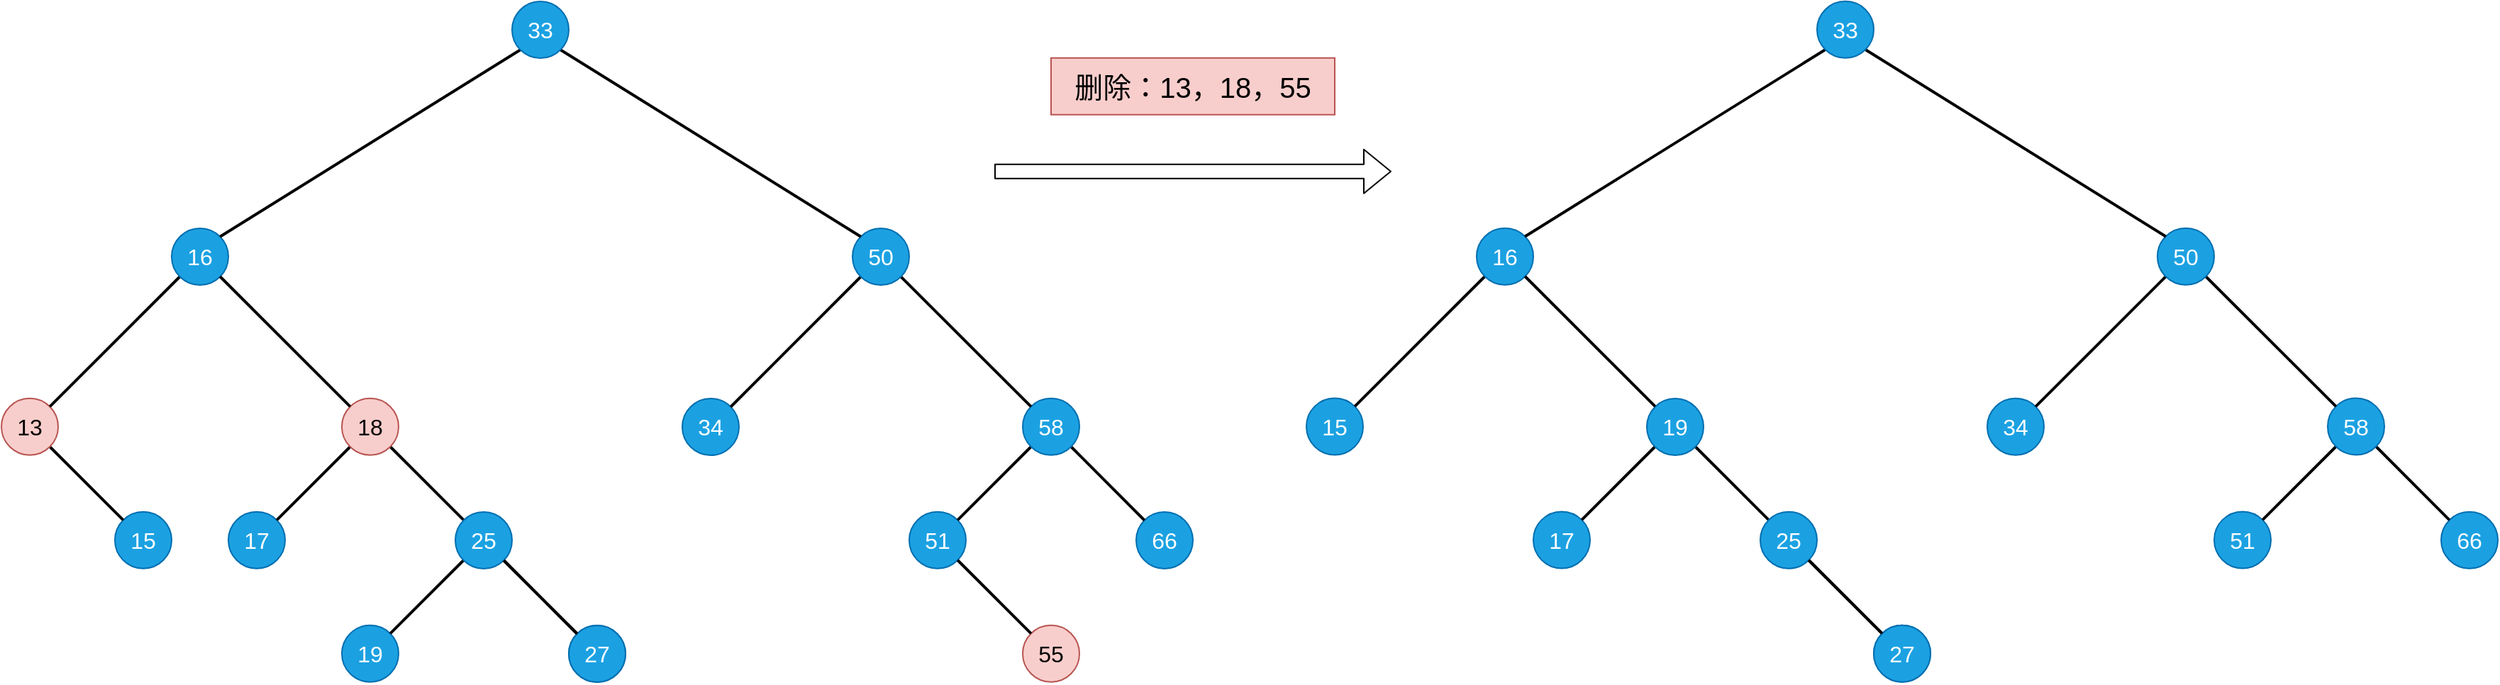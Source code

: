 <mxfile version="13.9.9" type="device"><diagram id="qobhLQH16APk-7GqI5nU" name="第 1 页"><mxGraphModel dx="2844" dy="1644" grid="1" gridSize="10" guides="1" tooltips="1" connect="1" arrows="1" fold="1" page="1" pageScale="1" pageWidth="827" pageHeight="1169" math="0" shadow="0"><root><mxCell id="0"/><mxCell id="1" parent="0"/><mxCell id="oHFfW1aaUXZ90VwWtwJ0-2" value="&lt;font style=&quot;font-size: 16px&quot;&gt;15&lt;/font&gt;" style="ellipse;whiteSpace=wrap;html=1;fillColor=#1ba1e2;strokeColor=#006EAF;fontColor=#ffffff;" parent="1" vertex="1"><mxGeometry x="240" y="479.86" width="40" height="40" as="geometry"/></mxCell><mxCell id="oHFfW1aaUXZ90VwWtwJ0-5" value="" style="endArrow=none;html=1;strokeWidth=2;exitX=0;exitY=0;exitDx=0;exitDy=0;entryX=1;entryY=1;entryDx=0;entryDy=0;" parent="1" source="oHFfW1aaUXZ90VwWtwJ0-2" edge="1" target="oHFfW1aaUXZ90VwWtwJ0-26"><mxGeometry width="50" height="50" relative="1" as="geometry"><mxPoint x="170" y="489.86" as="sourcePoint"/><mxPoint x="200" y="439.86" as="targetPoint"/></mxGeometry></mxCell><mxCell id="oHFfW1aaUXZ90VwWtwJ0-6" value="&lt;font style=&quot;font-size: 16px&quot;&gt;17&lt;/font&gt;" style="ellipse;whiteSpace=wrap;html=1;fillColor=#1ba1e2;strokeColor=#006EAF;fontColor=#ffffff;" parent="1" vertex="1"><mxGeometry x="320" y="479.86" width="40" height="40" as="geometry"/></mxCell><mxCell id="oHFfW1aaUXZ90VwWtwJ0-8" value="" style="endArrow=none;html=1;strokeWidth=2;exitX=1;exitY=0;exitDx=0;exitDy=0;entryX=0;entryY=1;entryDx=0;entryDy=0;" parent="1" edge="1" target="oHFfW1aaUXZ90VwWtwJ0-27" source="oHFfW1aaUXZ90VwWtwJ0-6"><mxGeometry width="50" height="50" relative="1" as="geometry"><mxPoint x="380" y="479.86" as="sourcePoint"/><mxPoint x="420" y="439.86" as="targetPoint"/></mxGeometry></mxCell><mxCell id="oHFfW1aaUXZ90VwWtwJ0-9" value="" style="endArrow=none;html=1;strokeWidth=2;exitX=0;exitY=0;exitDx=0;exitDy=0;entryX=1;entryY=1;entryDx=0;entryDy=0;" parent="1" edge="1" target="oHFfW1aaUXZ90VwWtwJ0-27"><mxGeometry width="50" height="50" relative="1" as="geometry"><mxPoint x="485.858" y="485.718" as="sourcePoint"/><mxPoint x="420" y="439.86" as="targetPoint"/></mxGeometry></mxCell><mxCell id="oHFfW1aaUXZ90VwWtwJ0-22" value="&lt;font style=&quot;font-size: 16px&quot;&gt;51&lt;/font&gt;" style="ellipse;whiteSpace=wrap;html=1;fillColor=#1ba1e2;strokeColor=#006EAF;fontColor=#ffffff;" parent="1" vertex="1"><mxGeometry x="800" y="479.86" width="40" height="40" as="geometry"/></mxCell><mxCell id="oHFfW1aaUXZ90VwWtwJ0-23" value="&lt;font style=&quot;font-size: 16px&quot;&gt;66&lt;/font&gt;" style="ellipse;whiteSpace=wrap;html=1;fillColor=#1ba1e2;strokeColor=#006EAF;fontColor=#ffffff;" parent="1" vertex="1"><mxGeometry x="960" y="480" width="40" height="40" as="geometry"/></mxCell><mxCell id="oHFfW1aaUXZ90VwWtwJ0-24" value="" style="endArrow=none;html=1;strokeWidth=2;exitX=1;exitY=0;exitDx=0;exitDy=0;" parent="1" edge="1" target="oHFfW1aaUXZ90VwWtwJ0-31" source="oHFfW1aaUXZ90VwWtwJ0-22"><mxGeometry width="50" height="50" relative="1" as="geometry"><mxPoint x="860" y="479.86" as="sourcePoint"/><mxPoint x="900" y="439.86" as="targetPoint"/></mxGeometry></mxCell><mxCell id="oHFfW1aaUXZ90VwWtwJ0-25" value="" style="endArrow=none;html=1;strokeWidth=2;exitX=0;exitY=0;exitDx=0;exitDy=0;entryX=1;entryY=1;entryDx=0;entryDy=0;" parent="1" source="oHFfW1aaUXZ90VwWtwJ0-23" edge="1" target="oHFfW1aaUXZ90VwWtwJ0-31"><mxGeometry width="50" height="50" relative="1" as="geometry"><mxPoint x="870" y="489.86" as="sourcePoint"/><mxPoint x="900" y="439.86" as="targetPoint"/></mxGeometry></mxCell><mxCell id="oHFfW1aaUXZ90VwWtwJ0-26" value="&lt;font style=&quot;font-size: 16px&quot;&gt;13&lt;/font&gt;" style="ellipse;whiteSpace=wrap;html=1;fillColor=#f8cecc;strokeColor=#b85450;" parent="1" vertex="1"><mxGeometry x="160" y="399.86" width="40" height="40" as="geometry"/></mxCell><mxCell id="oHFfW1aaUXZ90VwWtwJ0-27" value="&lt;font style=&quot;font-size: 16px&quot;&gt;18&lt;/font&gt;" style="ellipse;whiteSpace=wrap;html=1;fillColor=#f8cecc;strokeColor=#b85450;" parent="1" vertex="1"><mxGeometry x="400" y="399.86" width="40" height="40" as="geometry"/></mxCell><mxCell id="oHFfW1aaUXZ90VwWtwJ0-28" value="" style="endArrow=none;html=1;strokeWidth=2;entryX=0;entryY=1;entryDx=0;entryDy=0;exitX=1;exitY=0;exitDx=0;exitDy=0;" parent="1" edge="1" source="oHFfW1aaUXZ90VwWtwJ0-26"><mxGeometry width="50" height="50" relative="1" as="geometry"><mxPoint x="220" y="359.86" as="sourcePoint"/><mxPoint x="285.858" y="314.002" as="targetPoint"/></mxGeometry></mxCell><mxCell id="oHFfW1aaUXZ90VwWtwJ0-30" value="&lt;span style=&quot;font-size: 16px&quot;&gt;34&lt;/span&gt;" style="ellipse;whiteSpace=wrap;html=1;fillColor=#1ba1e2;strokeColor=#006EAF;fontColor=#ffffff;" parent="1" vertex="1"><mxGeometry x="640" y="400" width="40" height="40" as="geometry"/></mxCell><mxCell id="oHFfW1aaUXZ90VwWtwJ0-31" value="&lt;font style=&quot;font-size: 16px&quot;&gt;58&lt;/font&gt;" style="ellipse;whiteSpace=wrap;html=1;fillColor=#1ba1e2;strokeColor=#006EAF;fontColor=#ffffff;" parent="1" vertex="1"><mxGeometry x="880" y="399.86" width="40" height="40" as="geometry"/></mxCell><mxCell id="oHFfW1aaUXZ90VwWtwJ0-32" value="" style="endArrow=none;html=1;strokeWidth=2;entryX=0;entryY=1;entryDx=0;entryDy=0;" parent="1" edge="1" target="oHFfW1aaUXZ90VwWtwJ0-35" source="oHFfW1aaUXZ90VwWtwJ0-30"><mxGeometry width="50" height="50" relative="1" as="geometry"><mxPoint x="700" y="360" as="sourcePoint"/><mxPoint x="780" y="320" as="targetPoint"/></mxGeometry></mxCell><mxCell id="oHFfW1aaUXZ90VwWtwJ0-33" value="" style="endArrow=none;html=1;strokeWidth=2;exitX=0;exitY=0;exitDx=0;exitDy=0;entryX=1;entryY=1;entryDx=0;entryDy=0;" parent="1" source="oHFfW1aaUXZ90VwWtwJ0-31" edge="1" target="oHFfW1aaUXZ90VwWtwJ0-35"><mxGeometry width="50" height="50" relative="1" as="geometry"><mxPoint x="710" y="370" as="sourcePoint"/><mxPoint x="780" y="320" as="targetPoint"/></mxGeometry></mxCell><mxCell id="oHFfW1aaUXZ90VwWtwJ0-34" value="&lt;font style=&quot;font-size: 16px&quot;&gt;16&lt;/font&gt;" style="ellipse;whiteSpace=wrap;html=1;fillColor=#1ba1e2;strokeColor=#006EAF;fontColor=#ffffff;" parent="1" vertex="1"><mxGeometry x="280" y="280" width="40" height="40" as="geometry"/></mxCell><mxCell id="oHFfW1aaUXZ90VwWtwJ0-35" value="&lt;font style=&quot;font-size: 16px&quot;&gt;50&lt;/font&gt;" style="ellipse;whiteSpace=wrap;html=1;fillColor=#1ba1e2;strokeColor=#006EAF;fontColor=#ffffff;" parent="1" vertex="1"><mxGeometry x="760" y="280" width="40" height="40" as="geometry"/></mxCell><mxCell id="oHFfW1aaUXZ90VwWtwJ0-36" value="" style="endArrow=none;html=1;strokeWidth=2;exitX=1;exitY=0;exitDx=0;exitDy=0;entryX=0;entryY=1;entryDx=0;entryDy=0;" parent="1" edge="1" target="oHFfW1aaUXZ90VwWtwJ0-40" source="oHFfW1aaUXZ90VwWtwJ0-34"><mxGeometry width="50" height="50" relative="1" as="geometry"><mxPoint x="460" y="280" as="sourcePoint"/><mxPoint x="620" y="240" as="targetPoint"/></mxGeometry></mxCell><mxCell id="oHFfW1aaUXZ90VwWtwJ0-39" value="" style="endArrow=none;html=1;strokeWidth=2;exitX=0;exitY=0;exitDx=0;exitDy=0;entryX=1;entryY=1;entryDx=0;entryDy=0;" parent="1" source="oHFfW1aaUXZ90VwWtwJ0-35" edge="1" target="oHFfW1aaUXZ90VwWtwJ0-40"><mxGeometry width="50" height="50" relative="1" as="geometry"><mxPoint x="470" y="290" as="sourcePoint"/><mxPoint x="620" y="240" as="targetPoint"/></mxGeometry></mxCell><mxCell id="oHFfW1aaUXZ90VwWtwJ0-40" value="&lt;font style=&quot;font-size: 16px&quot;&gt;33&lt;/font&gt;" style="ellipse;whiteSpace=wrap;html=1;fillColor=#1ba1e2;strokeColor=#006EAF;fontColor=#ffffff;" parent="1" vertex="1"><mxGeometry x="520" y="120" width="40" height="40" as="geometry"/></mxCell><mxCell id="HiDg15Vga5f7JrTdjZ0G-1" value="&lt;font style=&quot;font-size: 16px&quot;&gt;19&lt;/font&gt;" style="ellipse;whiteSpace=wrap;html=1;fillColor=#1ba1e2;strokeColor=#006EAF;fontColor=#ffffff;" vertex="1" parent="1"><mxGeometry x="400" y="559.86" width="40" height="40" as="geometry"/></mxCell><mxCell id="HiDg15Vga5f7JrTdjZ0G-2" value="&lt;font style=&quot;font-size: 16px&quot;&gt;27&lt;/font&gt;" style="ellipse;whiteSpace=wrap;html=1;fillColor=#1ba1e2;strokeColor=#006EAF;fontColor=#ffffff;" vertex="1" parent="1"><mxGeometry x="560" y="560.0" width="40" height="40" as="geometry"/></mxCell><mxCell id="HiDg15Vga5f7JrTdjZ0G-3" value="" style="endArrow=none;html=1;strokeWidth=2;exitX=1;exitY=0;exitDx=0;exitDy=0;entryX=0;entryY=1;entryDx=0;entryDy=0;" edge="1" parent="1" source="HiDg15Vga5f7JrTdjZ0G-1"><mxGeometry width="50" height="50" relative="1" as="geometry"><mxPoint x="460" y="559.86" as="sourcePoint"/><mxPoint x="485.858" y="514.002" as="targetPoint"/></mxGeometry></mxCell><mxCell id="HiDg15Vga5f7JrTdjZ0G-4" value="" style="endArrow=none;html=1;strokeWidth=2;exitX=0;exitY=0;exitDx=0;exitDy=0;entryX=1;entryY=1;entryDx=0;entryDy=0;" edge="1" parent="1" source="HiDg15Vga5f7JrTdjZ0G-2"><mxGeometry width="50" height="50" relative="1" as="geometry"><mxPoint x="510" y="570.0" as="sourcePoint"/><mxPoint x="514.142" y="514.142" as="targetPoint"/></mxGeometry></mxCell><mxCell id="HiDg15Vga5f7JrTdjZ0G-6" value="&lt;font style=&quot;font-size: 16px&quot;&gt;55&lt;/font&gt;" style="ellipse;whiteSpace=wrap;html=1;fillColor=#f8cecc;strokeColor=#b85450;" vertex="1" parent="1"><mxGeometry x="880" y="559.86" width="40" height="40" as="geometry"/></mxCell><mxCell id="HiDg15Vga5f7JrTdjZ0G-8" value="" style="endArrow=none;html=1;strokeWidth=2;exitX=0;exitY=0;exitDx=0;exitDy=0;entryX=1;entryY=1;entryDx=0;entryDy=0;" edge="1" parent="1" source="HiDg15Vga5f7JrTdjZ0G-6" target="oHFfW1aaUXZ90VwWtwJ0-22"><mxGeometry width="50" height="50" relative="1" as="geometry"><mxPoint x="830" y="569.86" as="sourcePoint"/><mxPoint x="860" y="519.86" as="targetPoint"/></mxGeometry></mxCell><mxCell id="HiDg15Vga5f7JrTdjZ0G-38" value="&lt;font style=&quot;font-size: 16px&quot;&gt;25&lt;/font&gt;" style="ellipse;whiteSpace=wrap;html=1;fillColor=#1ba1e2;strokeColor=#006EAF;fontColor=#ffffff;" vertex="1" parent="1"><mxGeometry x="480" y="480" width="40" height="40" as="geometry"/></mxCell><mxCell id="HiDg15Vga5f7JrTdjZ0G-39" value="&lt;font style=&quot;font-size: 16px&quot;&gt;27&lt;/font&gt;" style="ellipse;whiteSpace=wrap;html=1;fillColor=#1ba1e2;strokeColor=#006EAF;fontColor=#ffffff;" vertex="1" parent="1"><mxGeometry x="560" y="560.0" width="40" height="40" as="geometry"/></mxCell><mxCell id="HiDg15Vga5f7JrTdjZ0G-40" value="" style="endArrow=none;html=1;strokeWidth=2;exitX=0;exitY=0;exitDx=0;exitDy=0;entryX=1;entryY=1;entryDx=0;entryDy=0;" edge="1" source="HiDg15Vga5f7JrTdjZ0G-39" target="HiDg15Vga5f7JrTdjZ0G-38" parent="1"><mxGeometry width="50" height="50" relative="1" as="geometry"><mxPoint x="510" y="570.0" as="sourcePoint"/><mxPoint x="540" y="520.0" as="targetPoint"/></mxGeometry></mxCell><mxCell id="HiDg15Vga5f7JrTdjZ0G-41" value="" style="endArrow=none;html=1;strokeWidth=2;entryX=1;entryY=1;entryDx=0;entryDy=0;exitX=0;exitY=0;exitDx=0;exitDy=0;" edge="1" parent="1" source="oHFfW1aaUXZ90VwWtwJ0-27"><mxGeometry width="50" height="50" relative="1" as="geometry"><mxPoint x="370" y="369.86" as="sourcePoint"/><mxPoint x="314.142" y="314.002" as="targetPoint"/></mxGeometry></mxCell><mxCell id="HiDg15Vga5f7JrTdjZ0G-42" value="&lt;font style=&quot;font-size: 16px&quot;&gt;15&lt;/font&gt;" style="ellipse;whiteSpace=wrap;html=1;fillColor=#1ba1e2;strokeColor=#006EAF;fontColor=#ffffff;" vertex="1" parent="1"><mxGeometry x="1080" y="399.72" width="40" height="40" as="geometry"/></mxCell><mxCell id="HiDg15Vga5f7JrTdjZ0G-44" value="&lt;font style=&quot;font-size: 16px&quot;&gt;17&lt;/font&gt;" style="ellipse;whiteSpace=wrap;html=1;fillColor=#1ba1e2;strokeColor=#006EAF;fontColor=#ffffff;" vertex="1" parent="1"><mxGeometry x="1240" y="479.72" width="40" height="40" as="geometry"/></mxCell><mxCell id="HiDg15Vga5f7JrTdjZ0G-45" value="" style="endArrow=none;html=1;strokeWidth=2;exitX=1;exitY=0;exitDx=0;exitDy=0;entryX=0;entryY=1;entryDx=0;entryDy=0;" edge="1" parent="1" source="HiDg15Vga5f7JrTdjZ0G-44"><mxGeometry width="50" height="50" relative="1" as="geometry"><mxPoint x="1300" y="479.72" as="sourcePoint"/><mxPoint x="1325.858" y="433.862" as="targetPoint"/></mxGeometry></mxCell><mxCell id="HiDg15Vga5f7JrTdjZ0G-46" value="" style="endArrow=none;html=1;strokeWidth=2;exitX=0;exitY=0;exitDx=0;exitDy=0;entryX=1;entryY=1;entryDx=0;entryDy=0;" edge="1" parent="1"><mxGeometry width="50" height="50" relative="1" as="geometry"><mxPoint x="1405.858" y="485.578" as="sourcePoint"/><mxPoint x="1354.142" y="433.862" as="targetPoint"/></mxGeometry></mxCell><mxCell id="HiDg15Vga5f7JrTdjZ0G-47" value="&lt;font style=&quot;font-size: 16px&quot;&gt;51&lt;/font&gt;" style="ellipse;whiteSpace=wrap;html=1;fillColor=#1ba1e2;strokeColor=#006EAF;fontColor=#ffffff;" vertex="1" parent="1"><mxGeometry x="1720" y="479.72" width="40" height="40" as="geometry"/></mxCell><mxCell id="HiDg15Vga5f7JrTdjZ0G-48" value="&lt;font style=&quot;font-size: 16px&quot;&gt;66&lt;/font&gt;" style="ellipse;whiteSpace=wrap;html=1;fillColor=#1ba1e2;strokeColor=#006EAF;fontColor=#ffffff;" vertex="1" parent="1"><mxGeometry x="1880" y="479.86" width="40" height="40" as="geometry"/></mxCell><mxCell id="HiDg15Vga5f7JrTdjZ0G-49" value="" style="endArrow=none;html=1;strokeWidth=2;exitX=1;exitY=0;exitDx=0;exitDy=0;" edge="1" parent="1" source="HiDg15Vga5f7JrTdjZ0G-47" target="HiDg15Vga5f7JrTdjZ0G-55"><mxGeometry width="50" height="50" relative="1" as="geometry"><mxPoint x="1780" y="479.72" as="sourcePoint"/><mxPoint x="1820" y="439.72" as="targetPoint"/></mxGeometry></mxCell><mxCell id="HiDg15Vga5f7JrTdjZ0G-50" value="" style="endArrow=none;html=1;strokeWidth=2;exitX=0;exitY=0;exitDx=0;exitDy=0;entryX=1;entryY=1;entryDx=0;entryDy=0;" edge="1" parent="1" source="HiDg15Vga5f7JrTdjZ0G-48" target="HiDg15Vga5f7JrTdjZ0G-55"><mxGeometry width="50" height="50" relative="1" as="geometry"><mxPoint x="1790" y="489.72" as="sourcePoint"/><mxPoint x="1820" y="439.72" as="targetPoint"/></mxGeometry></mxCell><mxCell id="HiDg15Vga5f7JrTdjZ0G-53" value="" style="endArrow=none;html=1;strokeWidth=2;entryX=0;entryY=1;entryDx=0;entryDy=0;exitX=1;exitY=0;exitDx=0;exitDy=0;" edge="1" parent="1"><mxGeometry width="50" height="50" relative="1" as="geometry"><mxPoint x="1114.142" y="405.578" as="sourcePoint"/><mxPoint x="1205.858" y="313.862" as="targetPoint"/></mxGeometry></mxCell><mxCell id="HiDg15Vga5f7JrTdjZ0G-54" value="&lt;span style=&quot;font-size: 16px&quot;&gt;34&lt;/span&gt;" style="ellipse;whiteSpace=wrap;html=1;fillColor=#1ba1e2;strokeColor=#006EAF;fontColor=#ffffff;" vertex="1" parent="1"><mxGeometry x="1560" y="399.86" width="40" height="40" as="geometry"/></mxCell><mxCell id="HiDg15Vga5f7JrTdjZ0G-55" value="&lt;font style=&quot;font-size: 16px&quot;&gt;58&lt;/font&gt;" style="ellipse;whiteSpace=wrap;html=1;fillColor=#1ba1e2;strokeColor=#006EAF;fontColor=#ffffff;" vertex="1" parent="1"><mxGeometry x="1800" y="399.72" width="40" height="40" as="geometry"/></mxCell><mxCell id="HiDg15Vga5f7JrTdjZ0G-56" value="" style="endArrow=none;html=1;strokeWidth=2;entryX=0;entryY=1;entryDx=0;entryDy=0;" edge="1" parent="1" source="HiDg15Vga5f7JrTdjZ0G-54" target="HiDg15Vga5f7JrTdjZ0G-59"><mxGeometry width="50" height="50" relative="1" as="geometry"><mxPoint x="1620" y="359.86" as="sourcePoint"/><mxPoint x="1700" y="319.86" as="targetPoint"/></mxGeometry></mxCell><mxCell id="HiDg15Vga5f7JrTdjZ0G-57" value="" style="endArrow=none;html=1;strokeWidth=2;exitX=0;exitY=0;exitDx=0;exitDy=0;entryX=1;entryY=1;entryDx=0;entryDy=0;" edge="1" parent="1" source="HiDg15Vga5f7JrTdjZ0G-55" target="HiDg15Vga5f7JrTdjZ0G-59"><mxGeometry width="50" height="50" relative="1" as="geometry"><mxPoint x="1630" y="369.86" as="sourcePoint"/><mxPoint x="1700" y="319.86" as="targetPoint"/></mxGeometry></mxCell><mxCell id="HiDg15Vga5f7JrTdjZ0G-58" value="&lt;font style=&quot;font-size: 16px&quot;&gt;16&lt;/font&gt;" style="ellipse;whiteSpace=wrap;html=1;fillColor=#1ba1e2;strokeColor=#006EAF;fontColor=#ffffff;" vertex="1" parent="1"><mxGeometry x="1200" y="279.86" width="40" height="40" as="geometry"/></mxCell><mxCell id="HiDg15Vga5f7JrTdjZ0G-59" value="&lt;font style=&quot;font-size: 16px&quot;&gt;50&lt;/font&gt;" style="ellipse;whiteSpace=wrap;html=1;fillColor=#1ba1e2;strokeColor=#006EAF;fontColor=#ffffff;" vertex="1" parent="1"><mxGeometry x="1680" y="279.86" width="40" height="40" as="geometry"/></mxCell><mxCell id="HiDg15Vga5f7JrTdjZ0G-60" value="" style="endArrow=none;html=1;strokeWidth=2;exitX=1;exitY=0;exitDx=0;exitDy=0;entryX=0;entryY=1;entryDx=0;entryDy=0;" edge="1" parent="1" source="HiDg15Vga5f7JrTdjZ0G-58" target="HiDg15Vga5f7JrTdjZ0G-62"><mxGeometry width="50" height="50" relative="1" as="geometry"><mxPoint x="1380" y="279.86" as="sourcePoint"/><mxPoint x="1540" y="239.86" as="targetPoint"/></mxGeometry></mxCell><mxCell id="HiDg15Vga5f7JrTdjZ0G-61" value="" style="endArrow=none;html=1;strokeWidth=2;exitX=0;exitY=0;exitDx=0;exitDy=0;entryX=1;entryY=1;entryDx=0;entryDy=0;" edge="1" parent="1" source="HiDg15Vga5f7JrTdjZ0G-59" target="HiDg15Vga5f7JrTdjZ0G-62"><mxGeometry width="50" height="50" relative="1" as="geometry"><mxPoint x="1390" y="289.86" as="sourcePoint"/><mxPoint x="1540" y="239.86" as="targetPoint"/></mxGeometry></mxCell><mxCell id="HiDg15Vga5f7JrTdjZ0G-62" value="&lt;font style=&quot;font-size: 16px&quot;&gt;33&lt;/font&gt;" style="ellipse;whiteSpace=wrap;html=1;fillColor=#1ba1e2;strokeColor=#006EAF;fontColor=#ffffff;" vertex="1" parent="1"><mxGeometry x="1440" y="119.86" width="40" height="40" as="geometry"/></mxCell><mxCell id="HiDg15Vga5f7JrTdjZ0G-63" value="&lt;font style=&quot;font-size: 16px&quot;&gt;19&lt;/font&gt;" style="ellipse;whiteSpace=wrap;html=1;fillColor=#1ba1e2;strokeColor=#006EAF;fontColor=#ffffff;" vertex="1" parent="1"><mxGeometry x="1320" y="400.0" width="40" height="40" as="geometry"/></mxCell><mxCell id="HiDg15Vga5f7JrTdjZ0G-64" value="&lt;font style=&quot;font-size: 16px&quot;&gt;27&lt;/font&gt;" style="ellipse;whiteSpace=wrap;html=1;fillColor=#1ba1e2;strokeColor=#006EAF;fontColor=#ffffff;" vertex="1" parent="1"><mxGeometry x="1480" y="559.86" width="40" height="40" as="geometry"/></mxCell><mxCell id="HiDg15Vga5f7JrTdjZ0G-66" value="" style="endArrow=none;html=1;strokeWidth=2;exitX=0;exitY=0;exitDx=0;exitDy=0;entryX=1;entryY=1;entryDx=0;entryDy=0;" edge="1" parent="1" source="HiDg15Vga5f7JrTdjZ0G-64"><mxGeometry width="50" height="50" relative="1" as="geometry"><mxPoint x="1430" y="569.86" as="sourcePoint"/><mxPoint x="1434.142" y="514.002" as="targetPoint"/></mxGeometry></mxCell><mxCell id="HiDg15Vga5f7JrTdjZ0G-69" value="&lt;font style=&quot;font-size: 16px&quot;&gt;25&lt;/font&gt;" style="ellipse;whiteSpace=wrap;html=1;fillColor=#1ba1e2;strokeColor=#006EAF;fontColor=#ffffff;" vertex="1" parent="1"><mxGeometry x="1400" y="479.86" width="40" height="40" as="geometry"/></mxCell><mxCell id="HiDg15Vga5f7JrTdjZ0G-70" value="&lt;font style=&quot;font-size: 16px&quot;&gt;27&lt;/font&gt;" style="ellipse;whiteSpace=wrap;html=1;fillColor=#1ba1e2;strokeColor=#006EAF;fontColor=#ffffff;" vertex="1" parent="1"><mxGeometry x="1480" y="559.86" width="40" height="40" as="geometry"/></mxCell><mxCell id="HiDg15Vga5f7JrTdjZ0G-71" value="" style="endArrow=none;html=1;strokeWidth=2;exitX=0;exitY=0;exitDx=0;exitDy=0;entryX=1;entryY=1;entryDx=0;entryDy=0;" edge="1" parent="1" source="HiDg15Vga5f7JrTdjZ0G-70" target="HiDg15Vga5f7JrTdjZ0G-69"><mxGeometry width="50" height="50" relative="1" as="geometry"><mxPoint x="1430" y="569.86" as="sourcePoint"/><mxPoint x="1460" y="519.86" as="targetPoint"/></mxGeometry></mxCell><mxCell id="HiDg15Vga5f7JrTdjZ0G-72" value="" style="endArrow=none;html=1;strokeWidth=2;entryX=1;entryY=1;entryDx=0;entryDy=0;exitX=0;exitY=0;exitDx=0;exitDy=0;" edge="1" parent="1"><mxGeometry width="50" height="50" relative="1" as="geometry"><mxPoint x="1325.858" y="405.578" as="sourcePoint"/><mxPoint x="1234.142" y="313.862" as="targetPoint"/></mxGeometry></mxCell><mxCell id="HiDg15Vga5f7JrTdjZ0G-74" value="&lt;span style=&quot;font-size: 20px&quot;&gt;删除：13，18，55&lt;/span&gt;" style="text;html=1;strokeColor=#b85450;fillColor=#f8cecc;align=center;verticalAlign=middle;whiteSpace=wrap;rounded=0;" vertex="1" parent="1"><mxGeometry x="900" y="159.86" width="200" height="40" as="geometry"/></mxCell><mxCell id="HiDg15Vga5f7JrTdjZ0G-75" value="" style="shape=flexArrow;endArrow=classic;html=1;" edge="1" parent="1"><mxGeometry width="50" height="50" relative="1" as="geometry"><mxPoint x="860" y="239.86" as="sourcePoint"/><mxPoint x="1140" y="239.86" as="targetPoint"/></mxGeometry></mxCell></root></mxGraphModel></diagram></mxfile>